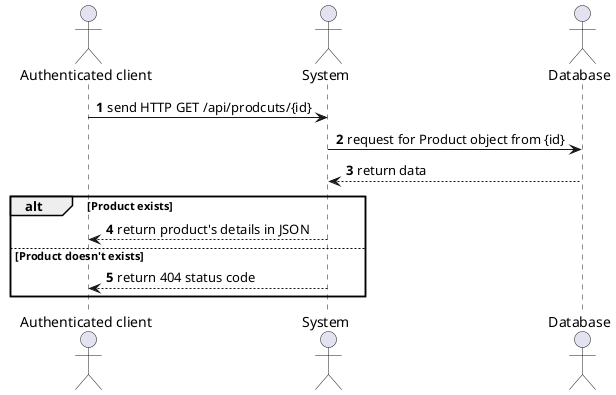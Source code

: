 @startuml
'https://plantuml.com/sequence-diagram

autonumber

actor "Authenticated client" as client
actor System                as system
actor Database              as db

client  -> system  : send HTTP GET /api/prodcuts/{id}
system -> db      : request for Product object from {id}
system <-- db     : return data

alt Product exists
      client  <-- system : return product's details in JSON
else Product doesn't exists
  client  <-- system : return 404 status code
end

@enduml